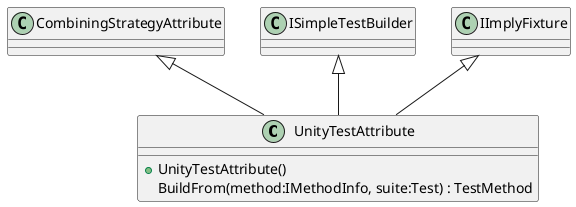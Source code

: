 @startuml
class UnityTestAttribute {
    + UnityTestAttribute()
    BuildFrom(method:IMethodInfo, suite:Test) : TestMethod
}
CombiningStrategyAttribute <|-- UnityTestAttribute
ISimpleTestBuilder <|-- UnityTestAttribute
IImplyFixture <|-- UnityTestAttribute
@enduml
